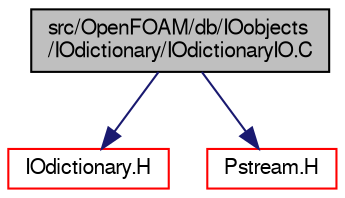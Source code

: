 digraph "src/OpenFOAM/db/IOobjects/IOdictionary/IOdictionaryIO.C"
{
  bgcolor="transparent";
  edge [fontname="FreeSans",fontsize="10",labelfontname="FreeSans",labelfontsize="10"];
  node [fontname="FreeSans",fontsize="10",shape=record];
  Node0 [label="src/OpenFOAM/db/IOobjects\l/IOdictionary/IOdictionaryIO.C",height=0.2,width=0.4,color="black", fillcolor="grey75", style="filled", fontcolor="black"];
  Node0 -> Node1 [color="midnightblue",fontsize="10",style="solid",fontname="FreeSans"];
  Node1 [label="IOdictionary.H",height=0.2,width=0.4,color="red",URL="$a09023.html"];
  Node0 -> Node85 [color="midnightblue",fontsize="10",style="solid",fontname="FreeSans"];
  Node85 [label="Pstream.H",height=0.2,width=0.4,color="red",URL="$a09134.html"];
}
